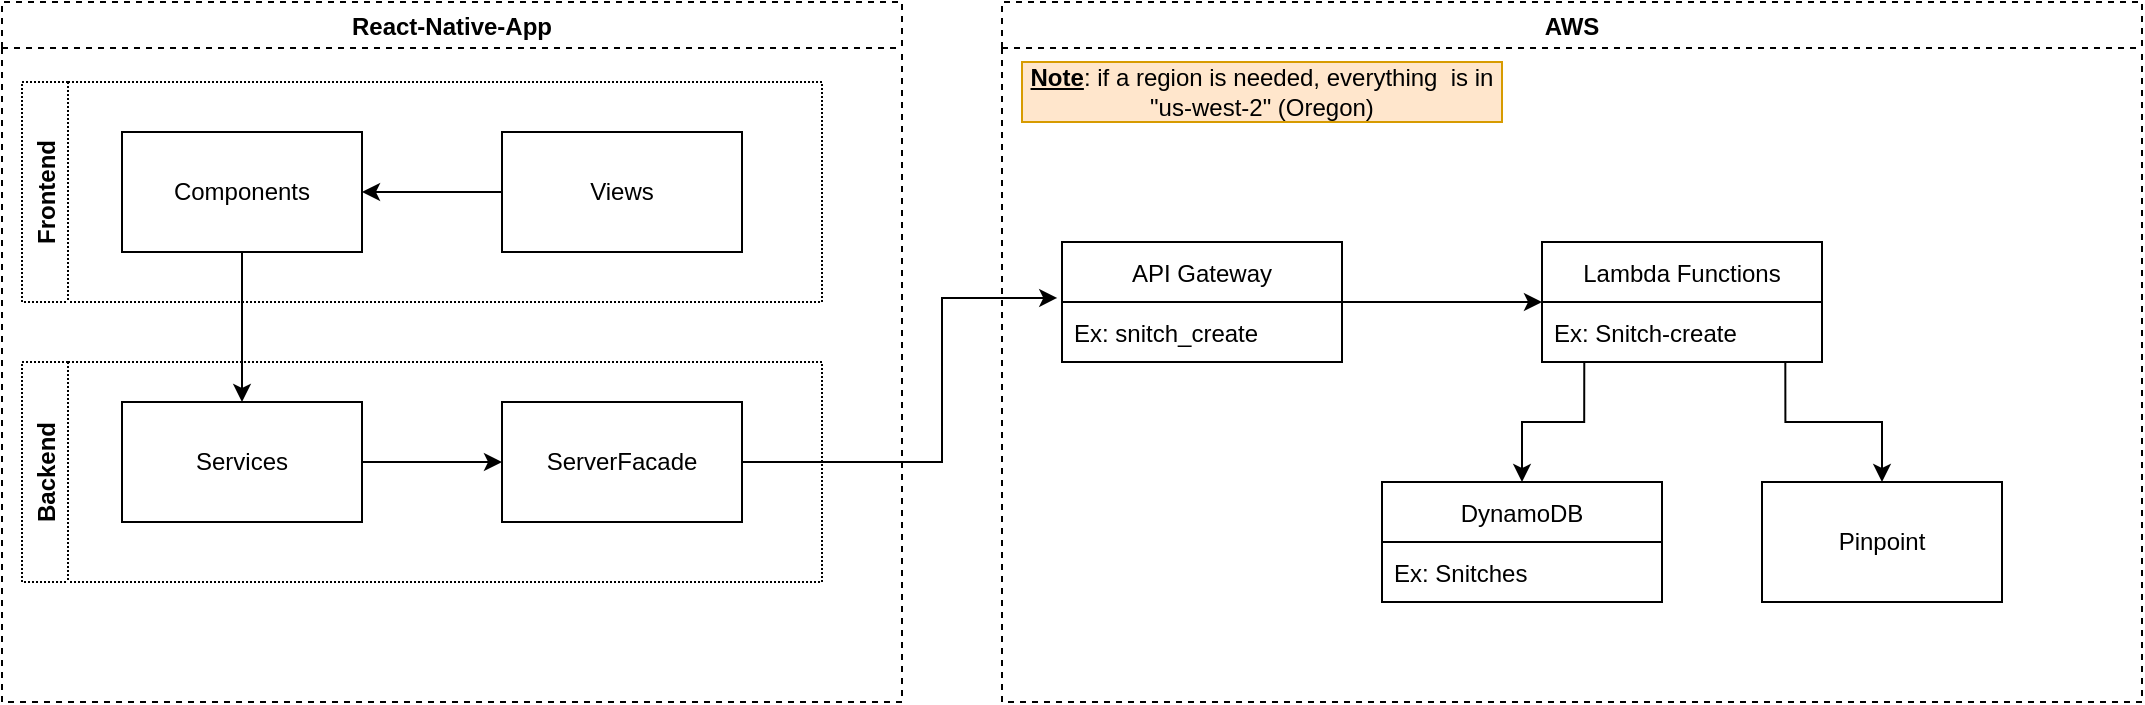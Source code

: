 <mxfile version="17.4.3" type="device"><diagram id="C5RBs43oDa-KdzZeNtuy" name="Page-1"><mxGraphModel dx="1038" dy="570" grid="1" gridSize="10" guides="1" tooltips="1" connect="1" arrows="1" fold="1" page="1" pageScale="1" pageWidth="827" pageHeight="1169" math="0" shadow="0"><root><mxCell id="WIyWlLk6GJQsqaUBKTNV-0"/><mxCell id="WIyWlLk6GJQsqaUBKTNV-1" parent="WIyWlLk6GJQsqaUBKTNV-0"/><mxCell id="6OXRduGO4vJs0k4djmeX-0" value="React-Native-App" style="swimlane;dashed=1;" vertex="1" parent="WIyWlLk6GJQsqaUBKTNV-1"><mxGeometry x="90" y="40" width="450" height="350" as="geometry"/></mxCell><mxCell id="6OXRduGO4vJs0k4djmeX-21" value="Frontend" style="swimlane;horizontal=0;dashed=1;dashPattern=1 1;" vertex="1" parent="6OXRduGO4vJs0k4djmeX-0"><mxGeometry x="10" y="40" width="400" height="110" as="geometry"/></mxCell><mxCell id="6OXRduGO4vJs0k4djmeX-22" value="Components" style="rounded=0;whiteSpace=wrap;html=1;" vertex="1" parent="6OXRduGO4vJs0k4djmeX-21"><mxGeometry x="50" y="25" width="120" height="60" as="geometry"/></mxCell><mxCell id="6OXRduGO4vJs0k4djmeX-31" style="edgeStyle=orthogonalEdgeStyle;rounded=0;orthogonalLoop=1;jettySize=auto;html=1;entryX=1;entryY=0.5;entryDx=0;entryDy=0;" edge="1" parent="6OXRduGO4vJs0k4djmeX-21" source="6OXRduGO4vJs0k4djmeX-27" target="6OXRduGO4vJs0k4djmeX-22"><mxGeometry relative="1" as="geometry"/></mxCell><mxCell id="6OXRduGO4vJs0k4djmeX-27" value="Views" style="rounded=0;whiteSpace=wrap;html=1;" vertex="1" parent="6OXRduGO4vJs0k4djmeX-21"><mxGeometry x="240" y="25" width="120" height="60" as="geometry"/></mxCell><mxCell id="6OXRduGO4vJs0k4djmeX-24" value="Backend" style="swimlane;horizontal=0;dashed=1;dashPattern=1 1;" vertex="1" parent="6OXRduGO4vJs0k4djmeX-0"><mxGeometry x="10" y="180" width="400" height="110" as="geometry"/></mxCell><mxCell id="6OXRduGO4vJs0k4djmeX-28" style="edgeStyle=orthogonalEdgeStyle;rounded=0;orthogonalLoop=1;jettySize=auto;html=1;entryX=0;entryY=0.5;entryDx=0;entryDy=0;" edge="1" parent="6OXRduGO4vJs0k4djmeX-24" source="6OXRduGO4vJs0k4djmeX-25" target="6OXRduGO4vJs0k4djmeX-26"><mxGeometry relative="1" as="geometry"/></mxCell><mxCell id="6OXRduGO4vJs0k4djmeX-25" value="Services" style="rounded=0;whiteSpace=wrap;html=1;" vertex="1" parent="6OXRduGO4vJs0k4djmeX-24"><mxGeometry x="50" y="20" width="120" height="60" as="geometry"/></mxCell><mxCell id="6OXRduGO4vJs0k4djmeX-26" value="ServerFacade" style="rounded=0;whiteSpace=wrap;html=1;" vertex="1" parent="6OXRduGO4vJs0k4djmeX-24"><mxGeometry x="240" y="20" width="120" height="60" as="geometry"/></mxCell><mxCell id="6OXRduGO4vJs0k4djmeX-30" style="edgeStyle=orthogonalEdgeStyle;rounded=0;orthogonalLoop=1;jettySize=auto;html=1;entryX=0.5;entryY=0;entryDx=0;entryDy=0;" edge="1" parent="6OXRduGO4vJs0k4djmeX-0" source="6OXRduGO4vJs0k4djmeX-22" target="6OXRduGO4vJs0k4djmeX-25"><mxGeometry relative="1" as="geometry"/></mxCell><mxCell id="6OXRduGO4vJs0k4djmeX-1" value="AWS" style="swimlane;dashed=1;" vertex="1" parent="WIyWlLk6GJQsqaUBKTNV-1"><mxGeometry x="590" y="40" width="570" height="350" as="geometry"/></mxCell><mxCell id="6OXRduGO4vJs0k4djmeX-19" style="edgeStyle=orthogonalEdgeStyle;rounded=0;orthogonalLoop=1;jettySize=auto;html=1;entryX=0.5;entryY=0;entryDx=0;entryDy=0;exitX=0.151;exitY=1;exitDx=0;exitDy=0;exitPerimeter=0;" edge="1" parent="6OXRduGO4vJs0k4djmeX-1" source="6OXRduGO4vJs0k4djmeX-3" target="6OXRduGO4vJs0k4djmeX-6"><mxGeometry relative="1" as="geometry"/></mxCell><mxCell id="6OXRduGO4vJs0k4djmeX-20" style="edgeStyle=orthogonalEdgeStyle;rounded=0;orthogonalLoop=1;jettySize=auto;html=1;entryX=0.5;entryY=0;entryDx=0;entryDy=0;exitX=0.869;exitY=0.987;exitDx=0;exitDy=0;exitPerimeter=0;" edge="1" parent="6OXRduGO4vJs0k4djmeX-1" source="6OXRduGO4vJs0k4djmeX-3" target="6OXRduGO4vJs0k4djmeX-17"><mxGeometry relative="1" as="geometry"/></mxCell><mxCell id="6OXRduGO4vJs0k4djmeX-2" value="Lambda Functions" style="swimlane;fontStyle=0;childLayout=stackLayout;horizontal=1;startSize=30;horizontalStack=0;resizeParent=1;resizeParentMax=0;resizeLast=0;collapsible=1;marginBottom=0;" vertex="1" parent="6OXRduGO4vJs0k4djmeX-1"><mxGeometry x="270" y="120" width="140" height="60" as="geometry"/></mxCell><mxCell id="6OXRduGO4vJs0k4djmeX-3" value="Ex: Snitch-create" style="text;strokeColor=none;fillColor=none;align=left;verticalAlign=middle;spacingLeft=4;spacingRight=4;overflow=hidden;points=[[0,0.5],[1,0.5]];portConstraint=eastwest;rotatable=0;" vertex="1" parent="6OXRduGO4vJs0k4djmeX-2"><mxGeometry y="30" width="140" height="30" as="geometry"/></mxCell><mxCell id="6OXRduGO4vJs0k4djmeX-6" value="DynamoDB" style="swimlane;fontStyle=0;childLayout=stackLayout;horizontal=1;startSize=30;horizontalStack=0;resizeParent=1;resizeParentMax=0;resizeLast=0;collapsible=1;marginBottom=0;" vertex="1" parent="6OXRduGO4vJs0k4djmeX-1"><mxGeometry x="190" y="240" width="140" height="60" as="geometry"/></mxCell><mxCell id="6OXRduGO4vJs0k4djmeX-7" value="Ex: Snitches" style="text;strokeColor=none;fillColor=none;align=left;verticalAlign=middle;spacingLeft=4;spacingRight=4;overflow=hidden;points=[[0,0.5],[1,0.5]];portConstraint=eastwest;rotatable=0;" vertex="1" parent="6OXRduGO4vJs0k4djmeX-6"><mxGeometry y="30" width="140" height="30" as="geometry"/></mxCell><mxCell id="6OXRduGO4vJs0k4djmeX-18" style="edgeStyle=orthogonalEdgeStyle;rounded=0;orthogonalLoop=1;jettySize=auto;html=1;entryX=0;entryY=0.5;entryDx=0;entryDy=0;" edge="1" parent="6OXRduGO4vJs0k4djmeX-1" source="6OXRduGO4vJs0k4djmeX-10" target="6OXRduGO4vJs0k4djmeX-2"><mxGeometry relative="1" as="geometry"/></mxCell><mxCell id="6OXRduGO4vJs0k4djmeX-10" value="API Gateway" style="swimlane;fontStyle=0;childLayout=stackLayout;horizontal=1;startSize=30;horizontalStack=0;resizeParent=1;resizeParentMax=0;resizeLast=0;collapsible=1;marginBottom=0;" vertex="1" parent="6OXRduGO4vJs0k4djmeX-1"><mxGeometry x="30" y="120" width="140" height="60" as="geometry"/></mxCell><mxCell id="6OXRduGO4vJs0k4djmeX-11" value="Ex: snitch_create" style="text;strokeColor=none;fillColor=none;align=left;verticalAlign=middle;spacingLeft=4;spacingRight=4;overflow=hidden;points=[[0,0.5],[1,0.5]];portConstraint=eastwest;rotatable=0;" vertex="1" parent="6OXRduGO4vJs0k4djmeX-10"><mxGeometry y="30" width="140" height="30" as="geometry"/></mxCell><mxCell id="6OXRduGO4vJs0k4djmeX-14" value="&lt;b&gt;&lt;u&gt;Note&lt;/u&gt;&lt;/b&gt;: if a region is needed, everything&amp;nbsp; is in &quot;us-west-2&quot; (Oregon)" style="text;html=1;strokeColor=#d79b00;fillColor=#ffe6cc;align=center;verticalAlign=middle;whiteSpace=wrap;rounded=0;" vertex="1" parent="6OXRduGO4vJs0k4djmeX-1"><mxGeometry x="10" y="30" width="240" height="30" as="geometry"/></mxCell><mxCell id="6OXRduGO4vJs0k4djmeX-17" value="Pinpoint" style="rounded=0;whiteSpace=wrap;html=1;" vertex="1" parent="6OXRduGO4vJs0k4djmeX-1"><mxGeometry x="380" y="240" width="120" height="60" as="geometry"/></mxCell><mxCell id="6OXRduGO4vJs0k4djmeX-32" style="edgeStyle=orthogonalEdgeStyle;rounded=0;orthogonalLoop=1;jettySize=auto;html=1;entryX=-0.017;entryY=-0.067;entryDx=0;entryDy=0;entryPerimeter=0;exitX=1;exitY=0.5;exitDx=0;exitDy=0;" edge="1" parent="WIyWlLk6GJQsqaUBKTNV-1" source="6OXRduGO4vJs0k4djmeX-26" target="6OXRduGO4vJs0k4djmeX-11"><mxGeometry relative="1" as="geometry"><Array as="points"><mxPoint x="560" y="270"/><mxPoint x="560" y="188"/></Array></mxGeometry></mxCell></root></mxGraphModel></diagram></mxfile>